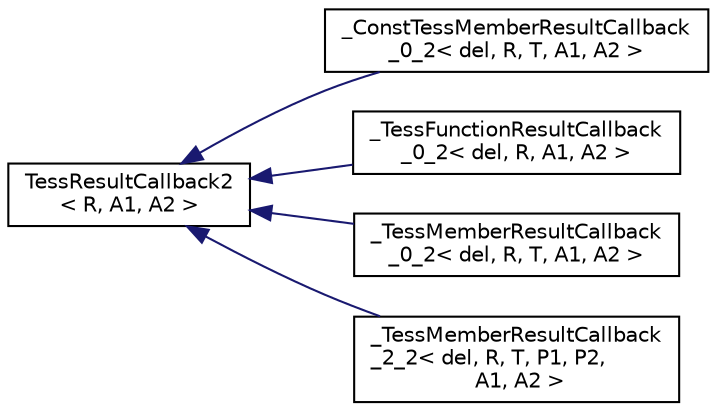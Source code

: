 digraph "Graphical Class Hierarchy"
{
 // LATEX_PDF_SIZE
  edge [fontname="Helvetica",fontsize="10",labelfontname="Helvetica",labelfontsize="10"];
  node [fontname="Helvetica",fontsize="10",shape=record];
  rankdir="LR";
  Node0 [label="TessResultCallback2\l\< R, A1, A2 \>",height=0.2,width=0.4,color="black", fillcolor="white", style="filled",URL="$class_tess_result_callback2.html",tooltip=" "];
  Node0 -> Node1 [dir="back",color="midnightblue",fontsize="10",style="solid",fontname="Helvetica"];
  Node1 [label="_ConstTessMemberResultCallback\l_0_2\< del, R, T, A1, A2 \>",height=0.2,width=0.4,color="black", fillcolor="white", style="filled",URL="$class___const_tess_member_result_callback__0__2.html",tooltip=" "];
  Node0 -> Node2 [dir="back",color="midnightblue",fontsize="10",style="solid",fontname="Helvetica"];
  Node2 [label="_TessFunctionResultCallback\l_0_2\< del, R, A1, A2 \>",height=0.2,width=0.4,color="black", fillcolor="white", style="filled",URL="$class___tess_function_result_callback__0__2.html",tooltip=" "];
  Node0 -> Node3 [dir="back",color="midnightblue",fontsize="10",style="solid",fontname="Helvetica"];
  Node3 [label="_TessMemberResultCallback\l_0_2\< del, R, T, A1, A2 \>",height=0.2,width=0.4,color="black", fillcolor="white", style="filled",URL="$class___tess_member_result_callback__0__2.html",tooltip=" "];
  Node0 -> Node4 [dir="back",color="midnightblue",fontsize="10",style="solid",fontname="Helvetica"];
  Node4 [label="_TessMemberResultCallback\l_2_2\< del, R, T, P1, P2,\l A1, A2 \>",height=0.2,width=0.4,color="black", fillcolor="white", style="filled",URL="$class___tess_member_result_callback__2__2.html",tooltip=" "];
}
